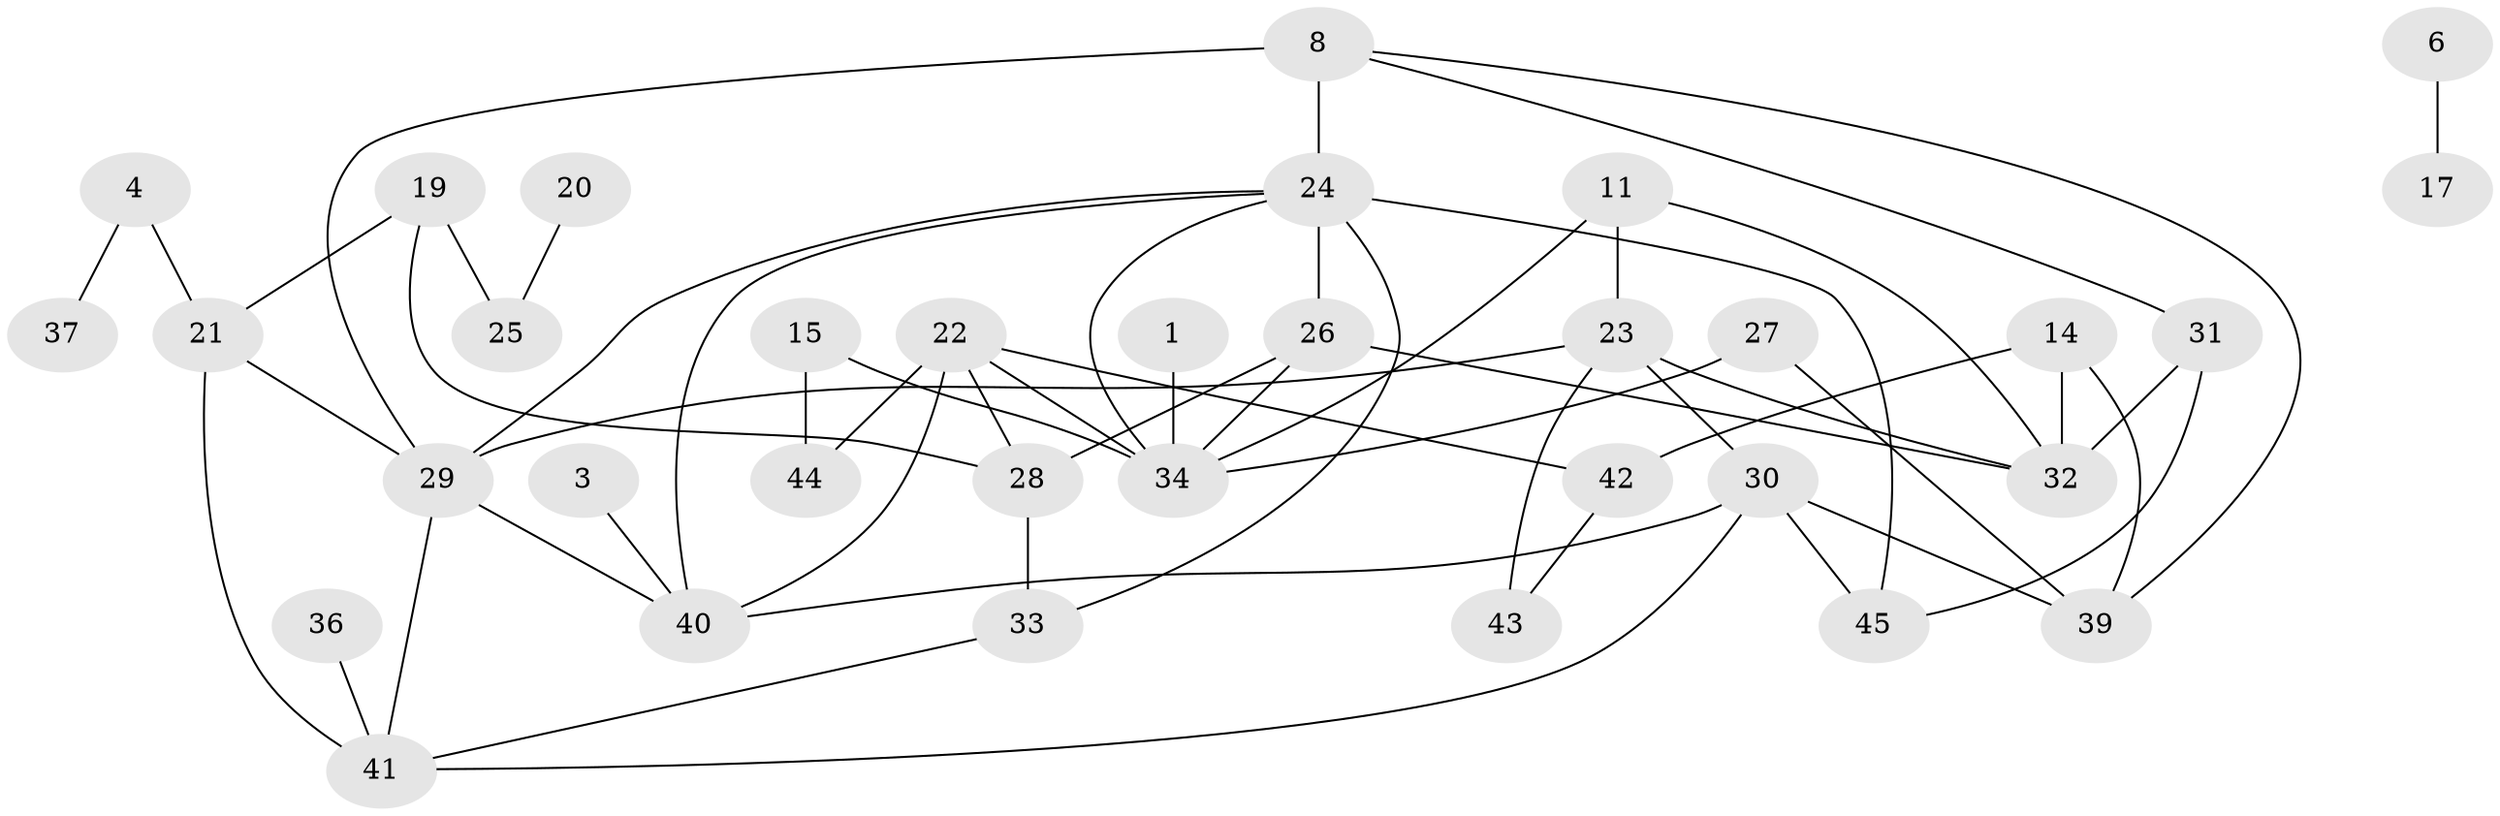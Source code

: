 // original degree distribution, {2: 0.24107142857142858, 5: 0.026785714285714284, 1: 0.23214285714285715, 4: 0.14285714285714285, 3: 0.26785714285714285, 0: 0.08035714285714286, 7: 0.008928571428571428}
// Generated by graph-tools (version 1.1) at 2025/35/03/04/25 23:35:57]
// undirected, 34 vertices, 55 edges
graph export_dot {
  node [color=gray90,style=filled];
  1;
  3;
  4;
  6;
  8;
  11;
  14;
  15;
  17;
  19;
  20;
  21;
  22;
  23;
  24;
  25;
  26;
  27;
  28;
  29;
  30;
  31;
  32;
  33;
  34;
  36;
  37;
  39;
  40;
  41;
  42;
  43;
  44;
  45;
  1 -- 34 [weight=1.0];
  3 -- 40 [weight=1.0];
  4 -- 21 [weight=1.0];
  4 -- 37 [weight=1.0];
  6 -- 17 [weight=1.0];
  8 -- 24 [weight=3.0];
  8 -- 29 [weight=1.0];
  8 -- 31 [weight=1.0];
  8 -- 39 [weight=1.0];
  11 -- 23 [weight=1.0];
  11 -- 32 [weight=1.0];
  11 -- 34 [weight=1.0];
  14 -- 32 [weight=1.0];
  14 -- 39 [weight=1.0];
  14 -- 42 [weight=1.0];
  15 -- 34 [weight=1.0];
  15 -- 44 [weight=1.0];
  19 -- 21 [weight=1.0];
  19 -- 25 [weight=1.0];
  19 -- 28 [weight=1.0];
  20 -- 25 [weight=1.0];
  21 -- 29 [weight=1.0];
  21 -- 41 [weight=2.0];
  22 -- 28 [weight=1.0];
  22 -- 34 [weight=1.0];
  22 -- 40 [weight=1.0];
  22 -- 42 [weight=1.0];
  22 -- 44 [weight=1.0];
  23 -- 29 [weight=2.0];
  23 -- 30 [weight=1.0];
  23 -- 32 [weight=1.0];
  23 -- 43 [weight=2.0];
  24 -- 26 [weight=1.0];
  24 -- 29 [weight=1.0];
  24 -- 33 [weight=1.0];
  24 -- 34 [weight=1.0];
  24 -- 40 [weight=1.0];
  24 -- 45 [weight=1.0];
  26 -- 28 [weight=1.0];
  26 -- 32 [weight=1.0];
  26 -- 34 [weight=1.0];
  27 -- 34 [weight=1.0];
  27 -- 39 [weight=1.0];
  28 -- 33 [weight=1.0];
  29 -- 40 [weight=1.0];
  29 -- 41 [weight=1.0];
  30 -- 39 [weight=1.0];
  30 -- 40 [weight=1.0];
  30 -- 41 [weight=1.0];
  30 -- 45 [weight=1.0];
  31 -- 32 [weight=1.0];
  31 -- 45 [weight=1.0];
  33 -- 41 [weight=1.0];
  36 -- 41 [weight=1.0];
  42 -- 43 [weight=1.0];
}
